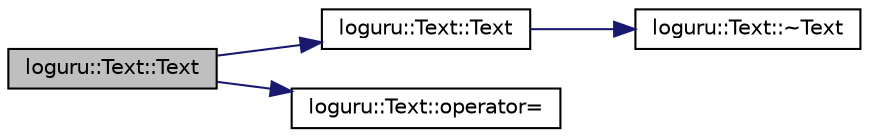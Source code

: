 digraph "loguru::Text::Text"
{
  edge [fontname="Helvetica",fontsize="10",labelfontname="Helvetica",labelfontsize="10"];
  node [fontname="Helvetica",fontsize="10",shape=record];
  rankdir="LR";
  Node8 [label="loguru::Text::Text",height=0.2,width=0.4,color="black", fillcolor="grey75", style="filled", fontcolor="black"];
  Node8 -> Node9 [color="midnightblue",fontsize="10",style="solid",fontname="Helvetica"];
  Node9 [label="loguru::Text::Text",height=0.2,width=0.4,color="black", fillcolor="white", style="filled",URL="$classloguru_1_1_text.html#afffaf8a50cc4ca0d930b85ae4761ef61"];
  Node9 -> Node10 [color="midnightblue",fontsize="10",style="solid",fontname="Helvetica"];
  Node10 [label="loguru::Text::~Text",height=0.2,width=0.4,color="black", fillcolor="white", style="filled",URL="$classloguru_1_1_text.html#a86570e87bdf9ff9dde40fa88ca3281a4"];
  Node8 -> Node11 [color="midnightblue",fontsize="10",style="solid",fontname="Helvetica"];
  Node11 [label="loguru::Text::operator=",height=0.2,width=0.4,color="black", fillcolor="white", style="filled",URL="$classloguru_1_1_text.html#a155370e239313634420310a708b1d62e"];
}
